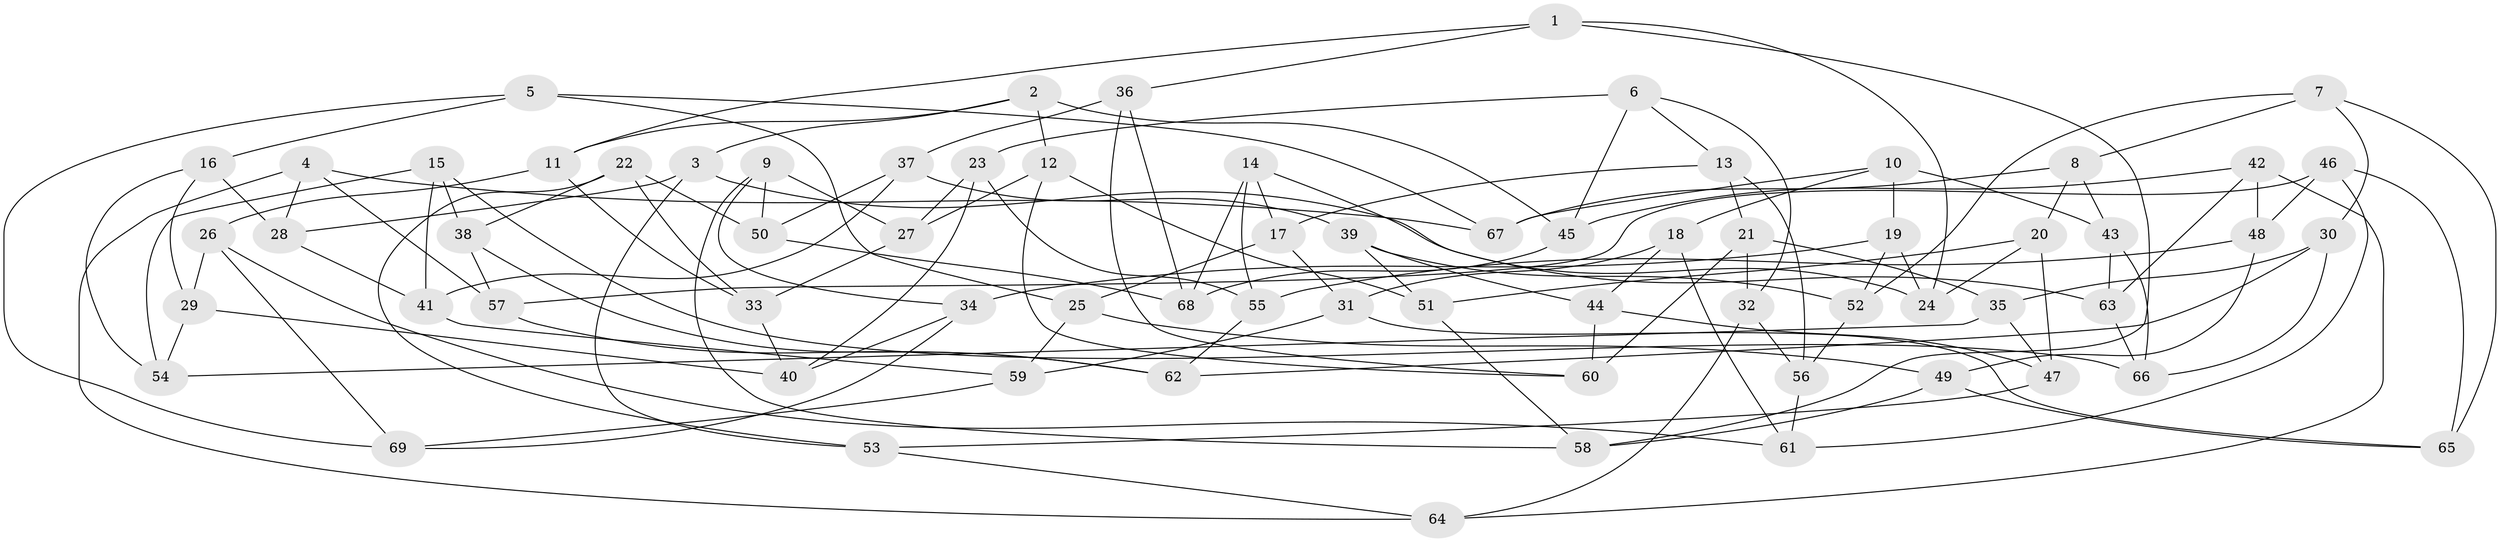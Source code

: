 // coarse degree distribution, {4: 0.047619047619047616, 7: 0.2857142857142857, 9: 0.14285714285714285, 6: 0.23809523809523808, 8: 0.14285714285714285, 5: 0.14285714285714285}
// Generated by graph-tools (version 1.1) at 2025/38/03/04/25 23:38:09]
// undirected, 69 vertices, 138 edges
graph export_dot {
  node [color=gray90,style=filled];
  1;
  2;
  3;
  4;
  5;
  6;
  7;
  8;
  9;
  10;
  11;
  12;
  13;
  14;
  15;
  16;
  17;
  18;
  19;
  20;
  21;
  22;
  23;
  24;
  25;
  26;
  27;
  28;
  29;
  30;
  31;
  32;
  33;
  34;
  35;
  36;
  37;
  38;
  39;
  40;
  41;
  42;
  43;
  44;
  45;
  46;
  47;
  48;
  49;
  50;
  51;
  52;
  53;
  54;
  55;
  56;
  57;
  58;
  59;
  60;
  61;
  62;
  63;
  64;
  65;
  66;
  67;
  68;
  69;
  1 -- 24;
  1 -- 58;
  1 -- 36;
  1 -- 11;
  2 -- 11;
  2 -- 3;
  2 -- 45;
  2 -- 12;
  3 -- 53;
  3 -- 28;
  3 -- 63;
  4 -- 57;
  4 -- 28;
  4 -- 64;
  4 -- 67;
  5 -- 25;
  5 -- 69;
  5 -- 16;
  5 -- 67;
  6 -- 23;
  6 -- 13;
  6 -- 45;
  6 -- 32;
  7 -- 30;
  7 -- 52;
  7 -- 8;
  7 -- 65;
  8 -- 20;
  8 -- 67;
  8 -- 43;
  9 -- 50;
  9 -- 27;
  9 -- 34;
  9 -- 58;
  10 -- 19;
  10 -- 18;
  10 -- 67;
  10 -- 43;
  11 -- 26;
  11 -- 33;
  12 -- 27;
  12 -- 51;
  12 -- 60;
  13 -- 56;
  13 -- 21;
  13 -- 17;
  14 -- 55;
  14 -- 17;
  14 -- 68;
  14 -- 24;
  15 -- 66;
  15 -- 54;
  15 -- 41;
  15 -- 38;
  16 -- 54;
  16 -- 29;
  16 -- 28;
  17 -- 25;
  17 -- 31;
  18 -- 61;
  18 -- 31;
  18 -- 44;
  19 -- 34;
  19 -- 24;
  19 -- 52;
  20 -- 47;
  20 -- 51;
  20 -- 24;
  21 -- 60;
  21 -- 35;
  21 -- 32;
  22 -- 38;
  22 -- 33;
  22 -- 53;
  22 -- 50;
  23 -- 55;
  23 -- 27;
  23 -- 40;
  25 -- 49;
  25 -- 59;
  26 -- 69;
  26 -- 29;
  26 -- 61;
  27 -- 33;
  28 -- 41;
  29 -- 40;
  29 -- 54;
  30 -- 62;
  30 -- 35;
  30 -- 66;
  31 -- 59;
  31 -- 65;
  32 -- 64;
  32 -- 56;
  33 -- 40;
  34 -- 40;
  34 -- 69;
  35 -- 47;
  35 -- 54;
  36 -- 37;
  36 -- 68;
  36 -- 60;
  37 -- 50;
  37 -- 39;
  37 -- 41;
  38 -- 57;
  38 -- 62;
  39 -- 44;
  39 -- 52;
  39 -- 51;
  41 -- 59;
  42 -- 64;
  42 -- 48;
  42 -- 63;
  42 -- 45;
  43 -- 63;
  43 -- 66;
  44 -- 47;
  44 -- 60;
  45 -- 68;
  46 -- 61;
  46 -- 65;
  46 -- 48;
  46 -- 57;
  47 -- 53;
  48 -- 49;
  48 -- 55;
  49 -- 58;
  49 -- 65;
  50 -- 68;
  51 -- 58;
  52 -- 56;
  53 -- 64;
  55 -- 62;
  56 -- 61;
  57 -- 62;
  59 -- 69;
  63 -- 66;
}
